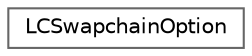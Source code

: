 digraph "类继承关系图"
{
 // LATEX_PDF_SIZE
  bgcolor="transparent";
  edge [fontname=Helvetica,fontsize=10,labelfontname=Helvetica,labelfontsize=10];
  node [fontname=Helvetica,fontsize=10,shape=box,height=0.2,width=0.4];
  rankdir="LR";
  Node0 [id="Node000000",label="LCSwapchainOption",height=0.2,width=0.4,color="grey40", fillcolor="white", style="filled",URL="$struct_l_c_swapchain_option.html",tooltip=" "];
}
